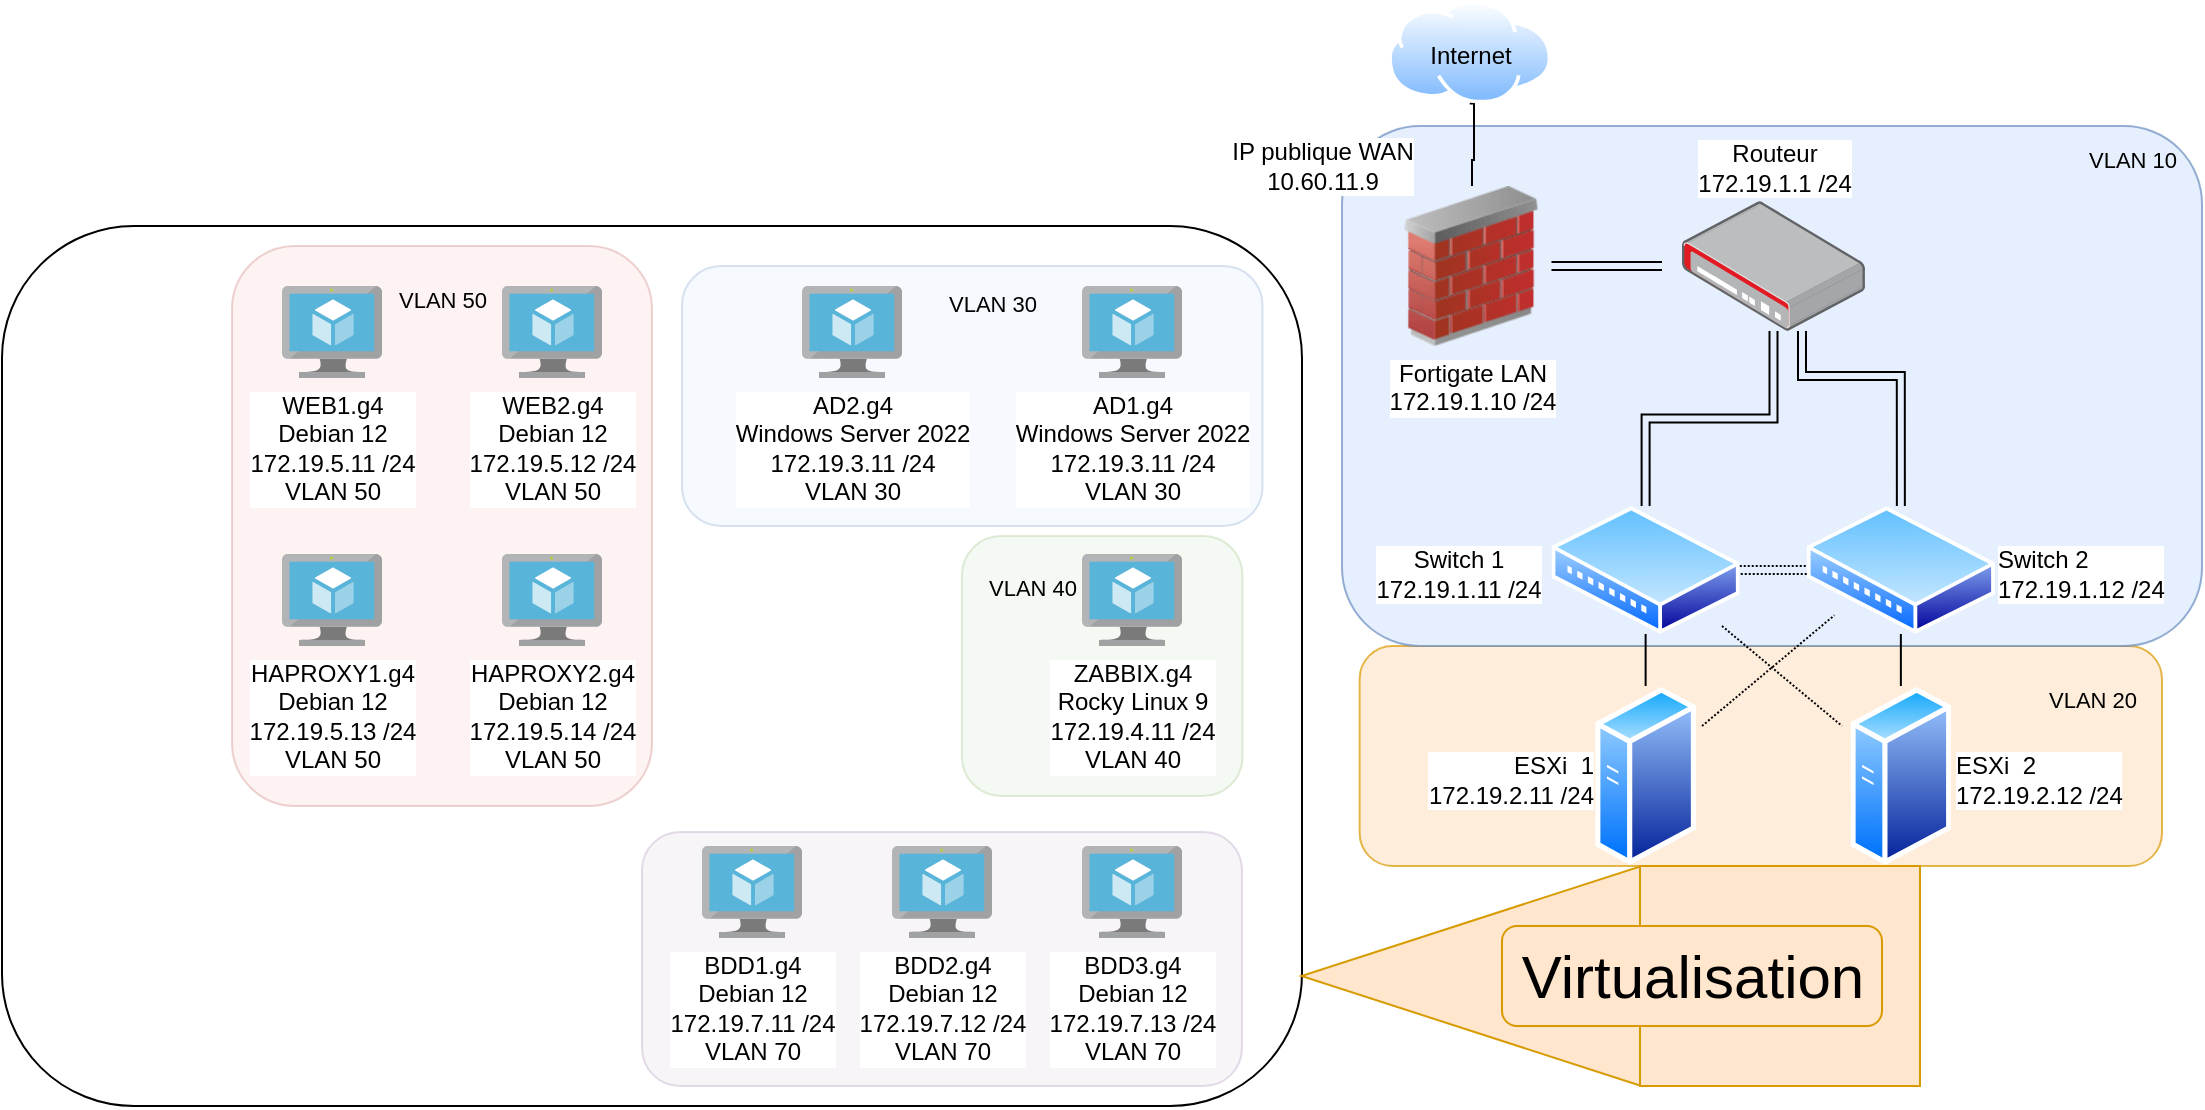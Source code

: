 <mxfile version="24.0.5" type="github">
  <diagram id="6a731a19-8d31-9384-78a2-239565b7b9f0" name="Page-1">
    <mxGraphModel dx="2022" dy="670" grid="1" gridSize="10" guides="1" tooltips="1" connect="1" arrows="1" fold="1" page="1" pageScale="1" pageWidth="827" pageHeight="1169" background="none" math="0" shadow="0">
      <root>
        <mxCell id="0" />
        <mxCell id="1" parent="0" />
        <mxCell id="gzjT-cttMb3SWeKKo4pO-48" value="" style="rounded=1;whiteSpace=wrap;html=1;" parent="1" vertex="1">
          <mxGeometry x="-320" y="520" width="650" height="440" as="geometry" />
        </mxCell>
        <mxCell id="tuR7kRBJpSU3F783J2GU-5" value="" style="rounded=1;whiteSpace=wrap;html=1;fillColor=#dae8fc;strokeColor=#6c8ebf;opacity=25;" vertex="1" parent="1">
          <mxGeometry x="20" y="540" width="290.25" height="130" as="geometry" />
        </mxCell>
        <mxCell id="gzjT-cttMb3SWeKKo4pO-51" value="" style="rounded=1;whiteSpace=wrap;html=1;opacity=70;fillColor=#ffe6cc;strokeColor=#d79b00;" parent="1" vertex="1">
          <mxGeometry x="358.81" y="730" width="401.19" height="110" as="geometry" />
        </mxCell>
        <mxCell id="gzjT-cttMb3SWeKKo4pO-50" value="" style="rounded=1;whiteSpace=wrap;html=1;opacity=70;fillColor=#dae8fc;strokeColor=#6c8ebf;" parent="1" vertex="1">
          <mxGeometry x="350" y="470" width="430" height="260" as="geometry" />
        </mxCell>
        <mxCell id="Wmm3kkMzlQUYRXntBYTg-2259" value="&lt;div&gt;AD1.g4&lt;/div&gt;Windows Server 2022&lt;br&gt;&lt;div&gt;172.19.3.11 /24&lt;/div&gt;&lt;div&gt;VLAN 30&lt;br&gt; &lt;/div&gt;" style="image;sketch=0;aspect=fixed;html=1;points=[];align=center;fontSize=12;image=img/lib/mscae/Virtual_Machine.svg;" parent="1" vertex="1">
          <mxGeometry x="220" y="550" width="50" height="46" as="geometry" />
        </mxCell>
        <mxCell id="gzjT-cttMb3SWeKKo4pO-6" style="edgeStyle=orthogonalEdgeStyle;rounded=0;orthogonalLoop=1;jettySize=auto;html=1;exitX=0.5;exitY=1;exitDx=0;exitDy=0;strokeColor=default;endArrow=none;endFill=0;" parent="1" source="gzjT-cttMb3SWeKKo4pO-1" target="gzjT-cttMb3SWeKKo4pO-2" edge="1">
          <mxGeometry relative="1" as="geometry">
            <Array as="points">
              <mxPoint x="416" y="487" />
              <mxPoint x="415" y="487" />
            </Array>
          </mxGeometry>
        </mxCell>
        <mxCell id="gzjT-cttMb3SWeKKo4pO-1" value="Internet" style="image;aspect=fixed;perimeter=ellipsePerimeter;html=1;align=center;shadow=0;dashed=0;spacingTop=3;image=img/lib/active_directory/internet_cloud.svg;horizontal=1;verticalAlign=middle;labelPosition=center;verticalLabelPosition=middle;labelBackgroundColor=none;" parent="1" vertex="1">
          <mxGeometry x="373" y="407.25" width="81.75" height="51.5" as="geometry" />
        </mxCell>
        <mxCell id="gzjT-cttMb3SWeKKo4pO-14" style="edgeStyle=orthogonalEdgeStyle;rounded=0;orthogonalLoop=1;jettySize=auto;html=1;exitX=1;exitY=0.5;exitDx=0;exitDy=0;endArrow=none;endFill=0;shape=link;" parent="1" source="gzjT-cttMb3SWeKKo4pO-2" edge="1">
          <mxGeometry relative="1" as="geometry">
            <mxPoint x="510" y="540" as="targetPoint" />
          </mxGeometry>
        </mxCell>
        <mxCell id="gzjT-cttMb3SWeKKo4pO-2" value="&lt;div align=&quot;center&quot;&gt;Fortigate LAN&lt;br&gt;&lt;/div&gt;&lt;div align=&quot;center&quot;&gt;172.19.1.10 /24&lt;/div&gt;" style="image;html=1;image=img/lib/clip_art/networking/Firewall_02_128x128.png;align=center;" parent="1" vertex="1">
          <mxGeometry x="374.75" y="500" width="80" height="80" as="geometry" />
        </mxCell>
        <mxCell id="gzjT-cttMb3SWeKKo4pO-5" value="IP publique WAN&lt;br&gt;10.60.11.9" style="text;html=1;align=center;verticalAlign=middle;resizable=0;points=[];autosize=1;strokeColor=none;fillColor=none;labelBackgroundColor=default;" parent="1" vertex="1">
          <mxGeometry x="280" y="470" width="120" height="40" as="geometry" />
        </mxCell>
        <mxCell id="gzjT-cttMb3SWeKKo4pO-13" value="&lt;div&gt;Routeur &lt;br&gt;&lt;/div&gt;&lt;div&gt;172.19.1.1 /24&lt;/div&gt;" style="image;points=[];aspect=fixed;html=1;align=center;shadow=0;dashed=0;image=img/lib/allied_telesis/security/Router_VPN.svg;labelPosition=center;verticalLabelPosition=top;verticalAlign=bottom;" parent="1" vertex="1">
          <mxGeometry x="520" y="507.55" width="91.45" height="64.9" as="geometry" />
        </mxCell>
        <mxCell id="gzjT-cttMb3SWeKKo4pO-19" style="edgeStyle=orthogonalEdgeStyle;rounded=0;orthogonalLoop=1;jettySize=auto;html=1;exitX=1;exitY=0.5;exitDx=0;exitDy=0;entryX=0;entryY=0.5;entryDx=0;entryDy=0;endArrow=none;endFill=0;dashed=1;dashPattern=1 1;shape=link;" parent="1" source="gzjT-cttMb3SWeKKo4pO-15" target="gzjT-cttMb3SWeKKo4pO-18" edge="1">
          <mxGeometry relative="1" as="geometry" />
        </mxCell>
        <mxCell id="gzjT-cttMb3SWeKKo4pO-23" style="edgeStyle=orthogonalEdgeStyle;rounded=0;orthogonalLoop=1;jettySize=auto;html=1;exitX=0.5;exitY=0;exitDx=0;exitDy=0;endArrow=none;endFill=0;shape=link;" parent="1" source="gzjT-cttMb3SWeKKo4pO-15" target="gzjT-cttMb3SWeKKo4pO-13" edge="1">
          <mxGeometry relative="1" as="geometry" />
        </mxCell>
        <mxCell id="gzjT-cttMb3SWeKKo4pO-15" value="Switch 1 &lt;br&gt;&lt;div&gt;172.19.1.11 /24&lt;/div&gt;" style="image;aspect=fixed;perimeter=ellipsePerimeter;html=1;align=center;shadow=0;dashed=0;spacingTop=3;image=img/lib/active_directory/wiring_hub.svg;labelPosition=left;verticalLabelPosition=middle;verticalAlign=middle;" parent="1" vertex="1">
          <mxGeometry x="454.75" y="660" width="94.12" height="64" as="geometry" />
        </mxCell>
        <mxCell id="gzjT-cttMb3SWeKKo4pO-24" style="edgeStyle=orthogonalEdgeStyle;rounded=0;orthogonalLoop=1;jettySize=auto;html=1;exitX=0.5;exitY=0;exitDx=0;exitDy=0;endArrow=none;endFill=0;shape=link;" parent="1" source="gzjT-cttMb3SWeKKo4pO-18" target="gzjT-cttMb3SWeKKo4pO-13" edge="1">
          <mxGeometry relative="1" as="geometry">
            <mxPoint x="580" y="580" as="targetPoint" />
            <Array as="points">
              <mxPoint x="629" y="595" />
              <mxPoint x="580" y="595" />
            </Array>
          </mxGeometry>
        </mxCell>
        <mxCell id="gzjT-cttMb3SWeKKo4pO-18" value="&lt;div&gt;Switch 2&lt;/div&gt;&lt;div&gt;172.19.1.12  /24&lt;/div&gt;" style="image;aspect=fixed;perimeter=ellipsePerimeter;html=1;align=left;shadow=0;dashed=0;spacingTop=3;image=img/lib/active_directory/wiring_hub.svg;labelPosition=right;verticalLabelPosition=middle;verticalAlign=middle;" parent="1" vertex="1">
          <mxGeometry x="582.37" y="660" width="94.12" height="64" as="geometry" />
        </mxCell>
        <mxCell id="gzjT-cttMb3SWeKKo4pO-29" style="edgeStyle=orthogonalEdgeStyle;rounded=0;orthogonalLoop=1;jettySize=auto;html=1;exitX=0.5;exitY=0;exitDx=0;exitDy=0;entryX=0.5;entryY=1;entryDx=0;entryDy=0;endArrow=none;endFill=0;" parent="1" source="gzjT-cttMb3SWeKKo4pO-25" target="gzjT-cttMb3SWeKKo4pO-15" edge="1">
          <mxGeometry relative="1" as="geometry" />
        </mxCell>
        <mxCell id="gzjT-cttMb3SWeKKo4pO-25" value="ESXi&amp;nbsp; 1&lt;br&gt;172.19.2.11 /24" style="image;aspect=fixed;perimeter=ellipsePerimeter;html=1;align=right;shadow=0;dashed=0;spacingTop=3;image=img/lib/active_directory/generic_server.svg;labelPosition=left;verticalLabelPosition=middle;verticalAlign=middle;" parent="1" vertex="1">
          <mxGeometry x="476.61" y="750" width="50.4" height="90" as="geometry" />
        </mxCell>
        <mxCell id="gzjT-cttMb3SWeKKo4pO-30" style="edgeStyle=orthogonalEdgeStyle;rounded=0;orthogonalLoop=1;jettySize=auto;html=1;exitX=0.5;exitY=0;exitDx=0;exitDy=0;entryX=0.5;entryY=1;entryDx=0;entryDy=0;endArrow=none;endFill=0;" parent="1" source="gzjT-cttMb3SWeKKo4pO-26" target="gzjT-cttMb3SWeKKo4pO-18" edge="1">
          <mxGeometry relative="1" as="geometry" />
        </mxCell>
        <mxCell id="gzjT-cttMb3SWeKKo4pO-26" value="ESXi&amp;nbsp; 2&lt;br&gt;&lt;div&gt;172.19.2.12 /24&lt;/div&gt;" style="image;aspect=fixed;perimeter=ellipsePerimeter;html=1;align=left;shadow=0;dashed=0;spacingTop=3;image=img/lib/active_directory/generic_server.svg;labelPosition=right;verticalLabelPosition=middle;verticalAlign=middle;" parent="1" vertex="1">
          <mxGeometry x="604.23" y="750" width="50.4" height="90" as="geometry" />
        </mxCell>
        <mxCell id="gzjT-cttMb3SWeKKo4pO-34" value="" style="edgeStyle=none;orthogonalLoop=1;jettySize=auto;html=1;rounded=0;entryX=0;entryY=1;entryDx=0;entryDy=0;endArrow=none;endFill=0;dashed=1;dashPattern=1 1;" parent="1" target="gzjT-cttMb3SWeKKo4pO-18" edge="1">
          <mxGeometry width="100" relative="1" as="geometry">
            <mxPoint x="530" y="770" as="sourcePoint" />
            <mxPoint x="330" y="820" as="targetPoint" />
            <Array as="points" />
          </mxGeometry>
        </mxCell>
        <mxCell id="gzjT-cttMb3SWeKKo4pO-35" value="" style="edgeStyle=none;orthogonalLoop=1;jettySize=auto;html=1;rounded=0;endArrow=none;endFill=0;dashed=1;dashPattern=1 1;" parent="1" edge="1">
          <mxGeometry width="100" relative="1" as="geometry">
            <mxPoint x="540" y="720" as="sourcePoint" />
            <mxPoint x="600" y="770" as="targetPoint" />
            <Array as="points" />
          </mxGeometry>
        </mxCell>
        <mxCell id="gzjT-cttMb3SWeKKo4pO-43" value="" style="triangle;whiteSpace=wrap;html=1;rotation=-180;fillColor=#ffe6cc;strokeColor=#d79b00;" parent="1" vertex="1">
          <mxGeometry x="329.75" y="840" width="170" height="110" as="geometry" />
        </mxCell>
        <mxCell id="gzjT-cttMb3SWeKKo4pO-44" value="" style="whiteSpace=wrap;html=1;fillColor=#ffe6cc;strokeColor=#d79b00;" parent="1" vertex="1">
          <mxGeometry x="499" y="840" width="140" height="110" as="geometry" />
        </mxCell>
        <mxCell id="gzjT-cttMb3SWeKKo4pO-45" value="&lt;div style=&quot;font-size: 30px;&quot;&gt;Virtualisation&lt;/div&gt;" style="text;html=1;align=center;verticalAlign=middle;resizable=0;points=[];autosize=1;strokeColor=#d79b00;fillColor=#ffe6cc;strokeWidth=1;perimeterSpacing=1;rounded=1;glass=0;shadow=0;textShadow=0;fontSize=30;" parent="1" vertex="1">
          <mxGeometry x="430" y="870" width="190" height="50" as="geometry" />
        </mxCell>
        <mxCell id="tuR7kRBJpSU3F783J2GU-1" value="AD2.g4&lt;br&gt;Windows Server 2022&lt;br&gt;&lt;div&gt;172.19.3.11 /24&lt;/div&gt;&lt;div&gt;VLAN 30&lt;br&gt; &lt;/div&gt;" style="image;sketch=0;aspect=fixed;html=1;points=[];align=center;fontSize=12;image=img/lib/mscae/Virtual_Machine.svg;" vertex="1" parent="1">
          <mxGeometry x="80" y="550" width="50" height="46" as="geometry" />
        </mxCell>
        <mxCell id="tuR7kRBJpSU3F783J2GU-6" value="&lt;font style=&quot;font-size: 11px;&quot;&gt;VLAN 30&lt;/font&gt;" style="text;html=1;align=center;verticalAlign=middle;resizable=0;points=[];autosize=1;strokeColor=none;fillColor=none;fontSize=16;" vertex="1" parent="1">
          <mxGeometry x="140" y="542.45" width="70" height="30" as="geometry" />
        </mxCell>
        <mxCell id="tuR7kRBJpSU3F783J2GU-7" value="&lt;div&gt;&lt;font style=&quot;font-size: 11px;&quot;&gt;VLAN 20&lt;/font&gt;&lt;/div&gt;" style="text;html=1;align=center;verticalAlign=middle;resizable=0;points=[];autosize=1;strokeColor=none;fillColor=none;fontSize=16;" vertex="1" parent="1">
          <mxGeometry x="690" y="740" width="70" height="30" as="geometry" />
        </mxCell>
        <mxCell id="tuR7kRBJpSU3F783J2GU-8" value="&lt;font style=&quot;font-size: 11px;&quot;&gt;VLAN 10&lt;/font&gt;" style="text;html=1;align=center;verticalAlign=middle;resizable=0;points=[];autosize=1;strokeColor=none;fillColor=none;fontSize=16;" vertex="1" parent="1">
          <mxGeometry x="710" y="470.0" width="70" height="30" as="geometry" />
        </mxCell>
        <mxCell id="tuR7kRBJpSU3F783J2GU-9" value="" style="rounded=1;whiteSpace=wrap;html=1;fillColor=#d5e8d4;strokeColor=#82b366;opacity=25;" vertex="1" parent="1">
          <mxGeometry x="160" y="675" width="140.25" height="130" as="geometry" />
        </mxCell>
        <mxCell id="tuR7kRBJpSU3F783J2GU-10" value="ZABBIX.g4&lt;br&gt;Rocky Linux 9&lt;br&gt;&lt;div&gt;172.19.4.11 /24&lt;/div&gt;&lt;div&gt;VLAN 40&lt;br&gt; &lt;/div&gt;" style="image;sketch=0;aspect=fixed;html=1;points=[];align=center;fontSize=12;image=img/lib/mscae/Virtual_Machine.svg;" vertex="1" parent="1">
          <mxGeometry x="220" y="684" width="50" height="46" as="geometry" />
        </mxCell>
        <mxCell id="tuR7kRBJpSU3F783J2GU-19" value="" style="rounded=1;whiteSpace=wrap;html=1;opacity=25;fillColor=#f8cecc;strokeColor=#b85450;" vertex="1" parent="1">
          <mxGeometry x="-205" y="530" width="210" height="280" as="geometry" />
        </mxCell>
        <mxCell id="tuR7kRBJpSU3F783J2GU-11" value="&lt;font style=&quot;font-size: 11px;&quot;&gt;VLAN 40&lt;/font&gt;" style="text;html=1;align=center;verticalAlign=middle;resizable=0;points=[];autosize=1;strokeColor=none;fillColor=none;fontSize=16;" vertex="1" parent="1">
          <mxGeometry x="160" y="684" width="70" height="30" as="geometry" />
        </mxCell>
        <mxCell id="tuR7kRBJpSU3F783J2GU-15" value="WEB1.g4&lt;br&gt;Debian 12&lt;br&gt;&lt;div&gt;172.19.5.11 /24&lt;/div&gt;&lt;div&gt;VLAN 50&lt;br&gt; &lt;/div&gt;" style="image;sketch=0;aspect=fixed;html=1;points=[];align=center;fontSize=12;image=img/lib/mscae/Virtual_Machine.svg;" vertex="1" parent="1">
          <mxGeometry x="-180" y="550" width="50" height="46" as="geometry" />
        </mxCell>
        <mxCell id="tuR7kRBJpSU3F783J2GU-16" value="WEB2.g4&lt;br&gt;Debian 12&lt;br&gt;&lt;div&gt;172.19.5.12 /24&lt;/div&gt;&lt;div&gt;VLAN 50&lt;br&gt; &lt;/div&gt;" style="image;sketch=0;aspect=fixed;html=1;points=[];align=center;fontSize=12;image=img/lib/mscae/Virtual_Machine.svg;" vertex="1" parent="1">
          <mxGeometry x="-70" y="550" width="50" height="46" as="geometry" />
        </mxCell>
        <mxCell id="tuR7kRBJpSU3F783J2GU-17" value="HAPROXY1.g4&lt;br&gt;Debian 12&lt;br&gt;&lt;div&gt;172.19.5.13 /24&lt;/div&gt;&lt;div&gt;VLAN 50&lt;br&gt; &lt;/div&gt;" style="image;sketch=0;aspect=fixed;html=1;points=[];align=center;fontSize=12;image=img/lib/mscae/Virtual_Machine.svg;" vertex="1" parent="1">
          <mxGeometry x="-180" y="684" width="50" height="46" as="geometry" />
        </mxCell>
        <mxCell id="tuR7kRBJpSU3F783J2GU-18" value="HAPROXY2.g4&lt;br&gt;Debian 12&lt;br&gt;&lt;div&gt;172.19.5.14 /24&lt;/div&gt;&lt;div&gt;VLAN 50&lt;br&gt; &lt;/div&gt;" style="image;sketch=0;aspect=fixed;html=1;points=[];align=center;fontSize=12;image=img/lib/mscae/Virtual_Machine.svg;" vertex="1" parent="1">
          <mxGeometry x="-70" y="684" width="50" height="46" as="geometry" />
        </mxCell>
        <mxCell id="tuR7kRBJpSU3F783J2GU-20" value="&lt;font style=&quot;font-size: 11px;&quot;&gt;VLAN 50&lt;/font&gt;" style="text;html=1;align=center;verticalAlign=middle;resizable=0;points=[];autosize=1;strokeColor=none;fillColor=none;fontSize=16;" vertex="1" parent="1">
          <mxGeometry x="-135" y="540" width="70" height="30" as="geometry" />
        </mxCell>
        <mxCell id="tuR7kRBJpSU3F783J2GU-26" value="" style="rounded=1;whiteSpace=wrap;html=1;fillColor=#e1d5e7;strokeColor=#9673a6;opacity=25;" vertex="1" parent="1">
          <mxGeometry y="823" width="300" height="127" as="geometry" />
        </mxCell>
        <mxCell id="tuR7kRBJpSU3F783J2GU-21" value="BDD1.g4&lt;br&gt;Debian 12&lt;br&gt;&lt;div&gt;172.19.7.11 /24&lt;/div&gt;&lt;div&gt;VLAN 70&lt;br&gt; &lt;/div&gt;" style="image;sketch=0;aspect=fixed;html=1;points=[];align=center;fontSize=12;image=img/lib/mscae/Virtual_Machine.svg;" vertex="1" parent="1">
          <mxGeometry x="30" y="830" width="50" height="46" as="geometry" />
        </mxCell>
        <mxCell id="tuR7kRBJpSU3F783J2GU-24" value="BDD2.g4&lt;br&gt;Debian 12&lt;br&gt;&lt;div&gt;172.19.7.12 /24&lt;/div&gt;&lt;div&gt;VLAN 70&lt;br&gt; &lt;/div&gt;" style="image;sketch=0;aspect=fixed;html=1;points=[];align=center;fontSize=12;image=img/lib/mscae/Virtual_Machine.svg;" vertex="1" parent="1">
          <mxGeometry x="125" y="830" width="50" height="46" as="geometry" />
        </mxCell>
        <mxCell id="tuR7kRBJpSU3F783J2GU-25" value="BDD3.g4&lt;br&gt;Debian 12&lt;br&gt;&lt;div&gt;172.19.7.13 /24&lt;/div&gt;&lt;div&gt;VLAN 70&lt;br&gt; &lt;/div&gt;" style="image;sketch=0;aspect=fixed;html=1;points=[];align=center;fontSize=12;image=img/lib/mscae/Virtual_Machine.svg;" vertex="1" parent="1">
          <mxGeometry x="220" y="830" width="50" height="46" as="geometry" />
        </mxCell>
      </root>
    </mxGraphModel>
  </diagram>
</mxfile>
